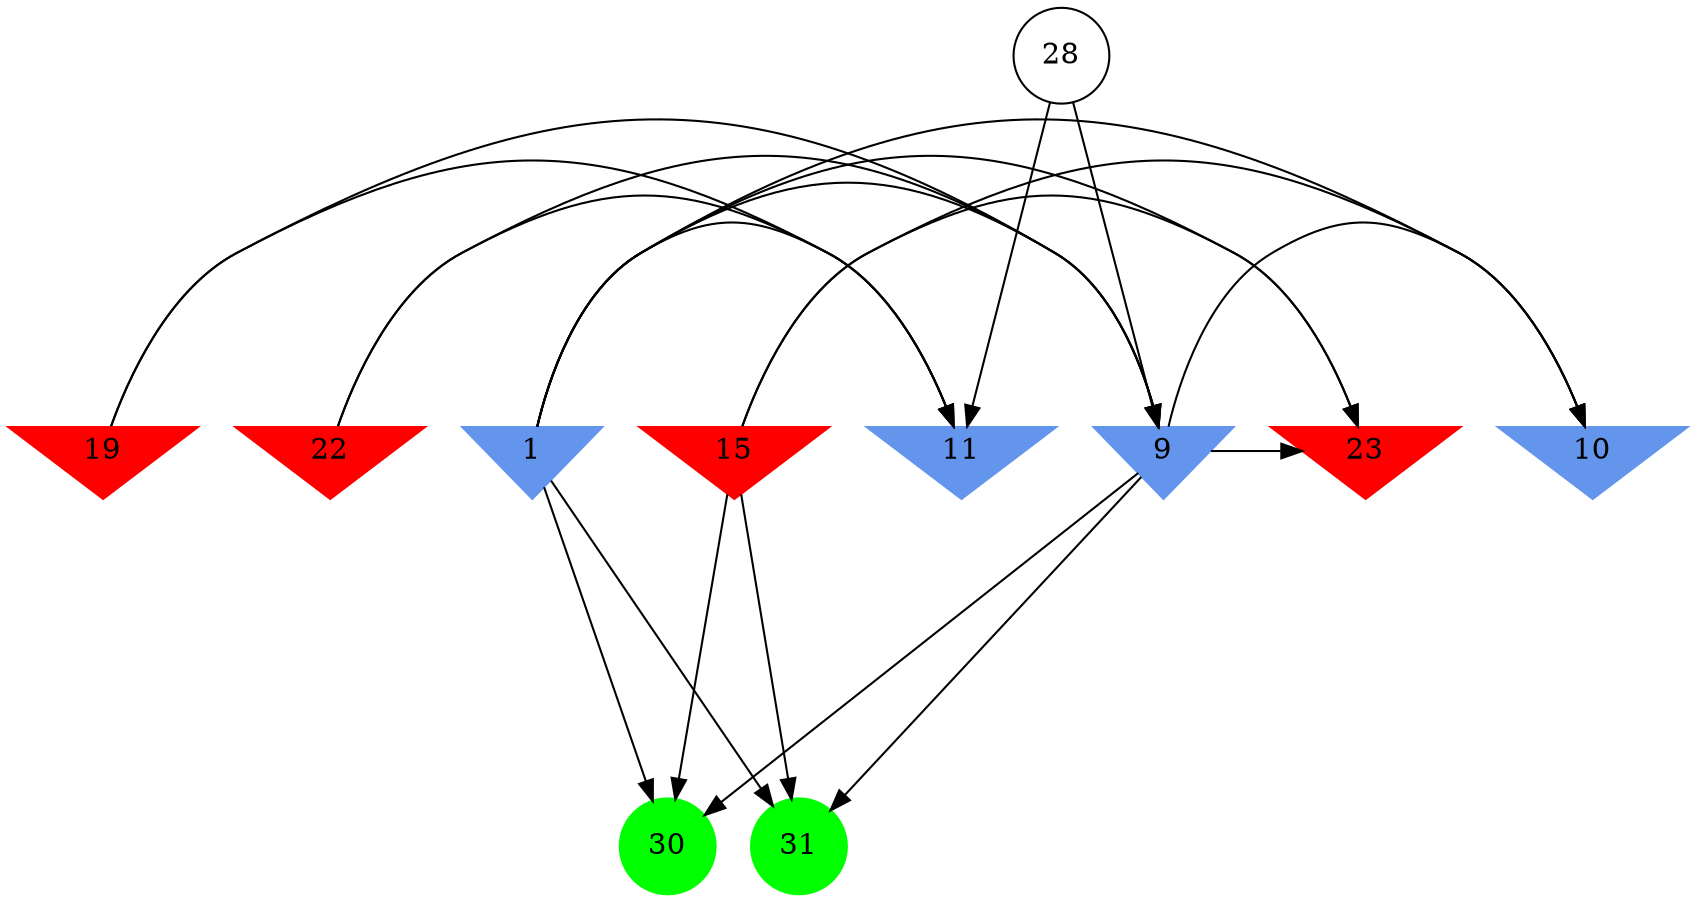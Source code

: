 digraph brain {
	ranksep=2.0;
	1 [shape=invtriangle,style=filled,color=cornflowerblue];
	9 [shape=invtriangle,style=filled,color=cornflowerblue];
	10 [shape=invtriangle,style=filled,color=cornflowerblue];
	11 [shape=invtriangle,style=filled,color=cornflowerblue];
	15 [shape=invtriangle,style=filled,color=red];
	19 [shape=invtriangle,style=filled,color=red];
	22 [shape=invtriangle,style=filled,color=red];
	23 [shape=invtriangle,style=filled,color=red];
	28 [shape=circle,color=black];
	30 [shape=circle,style=filled,color=green];
	31 [shape=circle,style=filled,color=green];
	1	->	10;
	1	->	23;
	1	->	30;
	1	->	31;
	9	->	10;
	9	->	23;
	9	->	30;
	9	->	31;
	15	->	10;
	15	->	23;
	15	->	30;
	15	->	31;
	22	->	9;
	22	->	11;
	28	->	9;
	28	->	11;
	1	->	9;
	1	->	11;
	19	->	9;
	19	->	11;
	{ rank=same; 1; 9; 10; 11; 15; 19; 22; 23; }
	{ rank=same; 28; }
	{ rank=same; 30; 31; }
}
